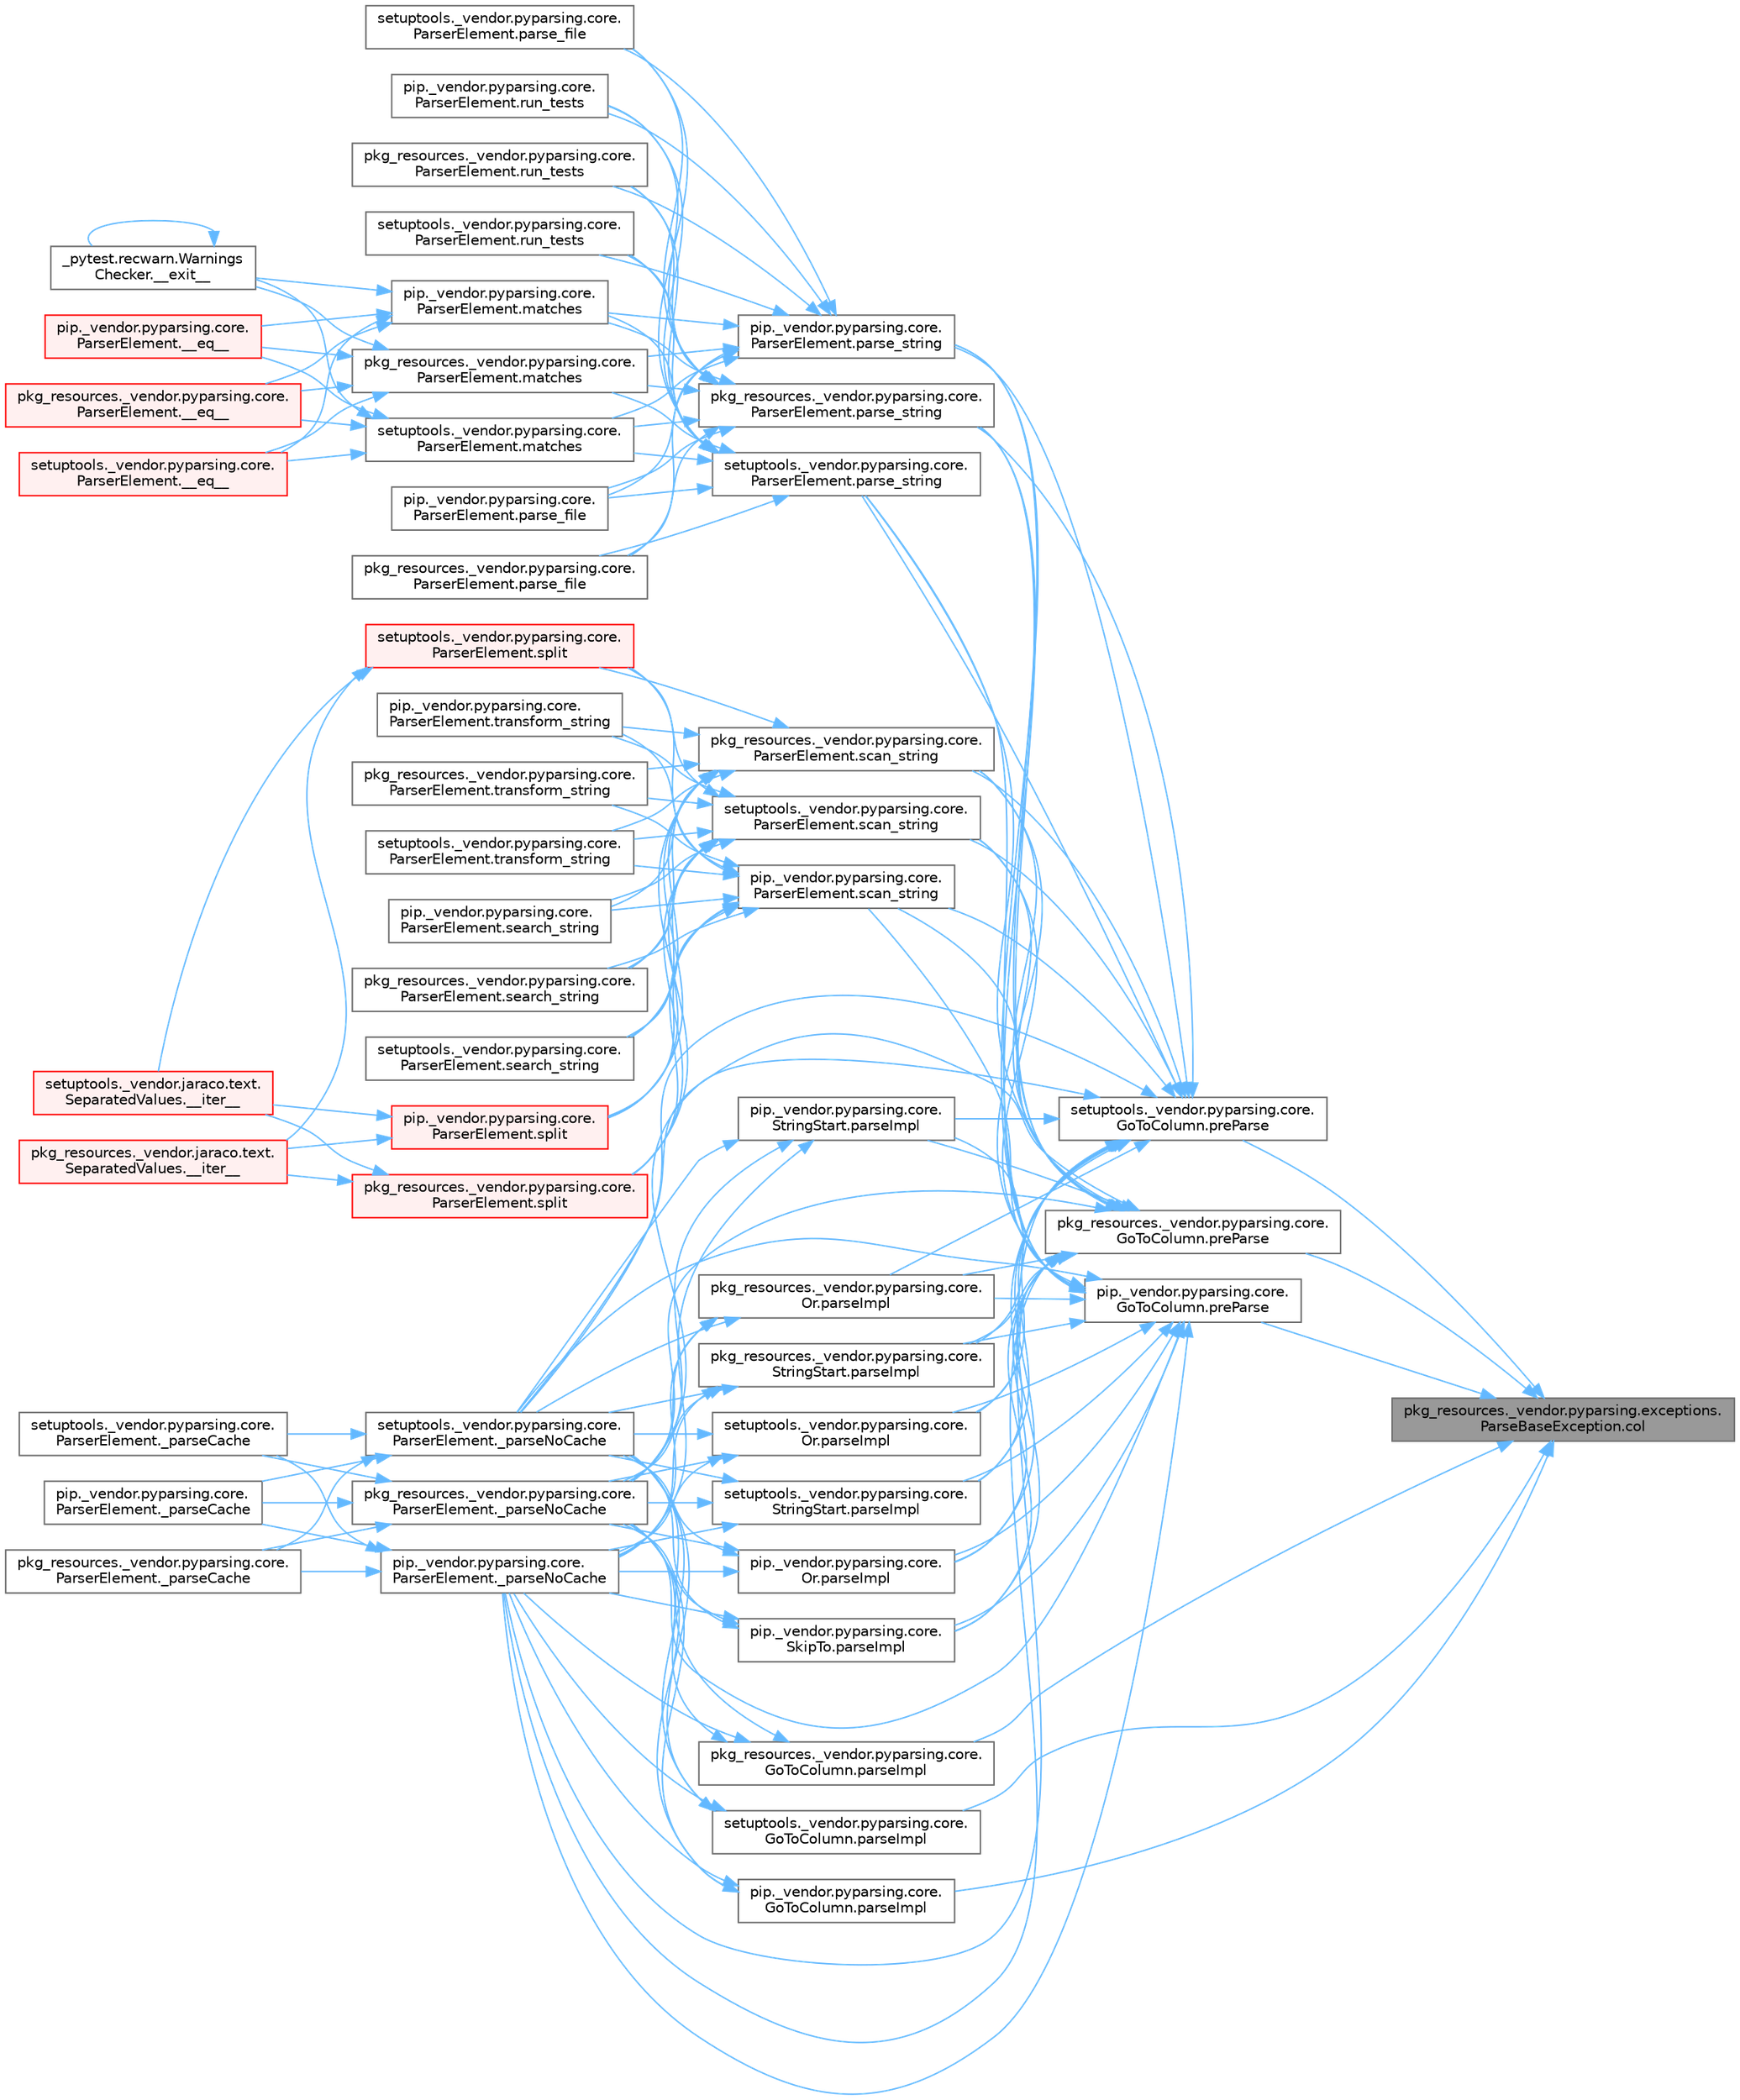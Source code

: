 digraph "pkg_resources._vendor.pyparsing.exceptions.ParseBaseException.col"
{
 // LATEX_PDF_SIZE
  bgcolor="transparent";
  edge [fontname=Helvetica,fontsize=10,labelfontname=Helvetica,labelfontsize=10];
  node [fontname=Helvetica,fontsize=10,shape=box,height=0.2,width=0.4];
  rankdir="RL";
  Node1 [id="Node000001",label="pkg_resources._vendor.pyparsing.exceptions.\lParseBaseException.col",height=0.2,width=0.4,color="gray40", fillcolor="grey60", style="filled", fontcolor="black",tooltip=" "];
  Node1 -> Node2 [id="edge1_Node000001_Node000002",dir="back",color="steelblue1",style="solid",tooltip=" "];
  Node2 [id="Node000002",label="pip._vendor.pyparsing.core.\lGoToColumn.parseImpl",height=0.2,width=0.4,color="grey40", fillcolor="white", style="filled",URL="$classpip_1_1__vendor_1_1pyparsing_1_1core_1_1_go_to_column.html#a15eb6c4082369b2e7339044fe27e4d24",tooltip=" "];
  Node2 -> Node3 [id="edge2_Node000002_Node000003",dir="back",color="steelblue1",style="solid",tooltip=" "];
  Node3 [id="Node000003",label="pip._vendor.pyparsing.core.\lParserElement._parseNoCache",height=0.2,width=0.4,color="grey40", fillcolor="white", style="filled",URL="$classpip_1_1__vendor_1_1pyparsing_1_1core_1_1_parser_element.html#af319bff1f8ae463c29689bc902788e50",tooltip=" "];
  Node3 -> Node4 [id="edge3_Node000003_Node000004",dir="back",color="steelblue1",style="solid",tooltip=" "];
  Node4 [id="Node000004",label="pip._vendor.pyparsing.core.\lParserElement._parseCache",height=0.2,width=0.4,color="grey40", fillcolor="white", style="filled",URL="$classpip_1_1__vendor_1_1pyparsing_1_1core_1_1_parser_element.html#a5614d581e42d84b716b0dcab98157c88",tooltip=" "];
  Node3 -> Node5 [id="edge4_Node000003_Node000005",dir="back",color="steelblue1",style="solid",tooltip=" "];
  Node5 [id="Node000005",label="pkg_resources._vendor.pyparsing.core.\lParserElement._parseCache",height=0.2,width=0.4,color="grey40", fillcolor="white", style="filled",URL="$classpkg__resources_1_1__vendor_1_1pyparsing_1_1core_1_1_parser_element.html#a1a69c7785a92769109263bd940ab37ae",tooltip=" "];
  Node3 -> Node6 [id="edge5_Node000003_Node000006",dir="back",color="steelblue1",style="solid",tooltip=" "];
  Node6 [id="Node000006",label="setuptools._vendor.pyparsing.core.\lParserElement._parseCache",height=0.2,width=0.4,color="grey40", fillcolor="white", style="filled",URL="$classsetuptools_1_1__vendor_1_1pyparsing_1_1core_1_1_parser_element.html#aad2d74190c4edf9d86294fe1907cffba",tooltip=" "];
  Node2 -> Node7 [id="edge6_Node000002_Node000007",dir="back",color="steelblue1",style="solid",tooltip=" "];
  Node7 [id="Node000007",label="pkg_resources._vendor.pyparsing.core.\lParserElement._parseNoCache",height=0.2,width=0.4,color="grey40", fillcolor="white", style="filled",URL="$classpkg__resources_1_1__vendor_1_1pyparsing_1_1core_1_1_parser_element.html#ae74acbecf9daa6eccbb3c02112745915",tooltip=" "];
  Node7 -> Node4 [id="edge7_Node000007_Node000004",dir="back",color="steelblue1",style="solid",tooltip=" "];
  Node7 -> Node5 [id="edge8_Node000007_Node000005",dir="back",color="steelblue1",style="solid",tooltip=" "];
  Node7 -> Node6 [id="edge9_Node000007_Node000006",dir="back",color="steelblue1",style="solid",tooltip=" "];
  Node2 -> Node8 [id="edge10_Node000002_Node000008",dir="back",color="steelblue1",style="solid",tooltip=" "];
  Node8 [id="Node000008",label="setuptools._vendor.pyparsing.core.\lParserElement._parseNoCache",height=0.2,width=0.4,color="grey40", fillcolor="white", style="filled",URL="$classsetuptools_1_1__vendor_1_1pyparsing_1_1core_1_1_parser_element.html#ac87deeca77414208ea7ac3e6f23accc5",tooltip=" "];
  Node8 -> Node4 [id="edge11_Node000008_Node000004",dir="back",color="steelblue1",style="solid",tooltip=" "];
  Node8 -> Node5 [id="edge12_Node000008_Node000005",dir="back",color="steelblue1",style="solid",tooltip=" "];
  Node8 -> Node6 [id="edge13_Node000008_Node000006",dir="back",color="steelblue1",style="solid",tooltip=" "];
  Node1 -> Node9 [id="edge14_Node000001_Node000009",dir="back",color="steelblue1",style="solid",tooltip=" "];
  Node9 [id="Node000009",label="pkg_resources._vendor.pyparsing.core.\lGoToColumn.parseImpl",height=0.2,width=0.4,color="grey40", fillcolor="white", style="filled",URL="$classpkg__resources_1_1__vendor_1_1pyparsing_1_1core_1_1_go_to_column.html#a3c1f5def65412c54be2ab086a5b700d2",tooltip=" "];
  Node9 -> Node3 [id="edge15_Node000009_Node000003",dir="back",color="steelblue1",style="solid",tooltip=" "];
  Node9 -> Node7 [id="edge16_Node000009_Node000007",dir="back",color="steelblue1",style="solid",tooltip=" "];
  Node9 -> Node8 [id="edge17_Node000009_Node000008",dir="back",color="steelblue1",style="solid",tooltip=" "];
  Node1 -> Node10 [id="edge18_Node000001_Node000010",dir="back",color="steelblue1",style="solid",tooltip=" "];
  Node10 [id="Node000010",label="setuptools._vendor.pyparsing.core.\lGoToColumn.parseImpl",height=0.2,width=0.4,color="grey40", fillcolor="white", style="filled",URL="$classsetuptools_1_1__vendor_1_1pyparsing_1_1core_1_1_go_to_column.html#aadb149734e2489255c2079b610ac1fe6",tooltip=" "];
  Node10 -> Node3 [id="edge19_Node000010_Node000003",dir="back",color="steelblue1",style="solid",tooltip=" "];
  Node10 -> Node7 [id="edge20_Node000010_Node000007",dir="back",color="steelblue1",style="solid",tooltip=" "];
  Node10 -> Node8 [id="edge21_Node000010_Node000008",dir="back",color="steelblue1",style="solid",tooltip=" "];
  Node1 -> Node11 [id="edge22_Node000001_Node000011",dir="back",color="steelblue1",style="solid",tooltip=" "];
  Node11 [id="Node000011",label="pip._vendor.pyparsing.core.\lGoToColumn.preParse",height=0.2,width=0.4,color="grey40", fillcolor="white", style="filled",URL="$classpip_1_1__vendor_1_1pyparsing_1_1core_1_1_go_to_column.html#ab95dd9011eaa3a49a7c21a5842ca80f1",tooltip=" "];
  Node11 -> Node3 [id="edge23_Node000011_Node000003",dir="back",color="steelblue1",style="solid",tooltip=" "];
  Node11 -> Node7 [id="edge24_Node000011_Node000007",dir="back",color="steelblue1",style="solid",tooltip=" "];
  Node11 -> Node8 [id="edge25_Node000011_Node000008",dir="back",color="steelblue1",style="solid",tooltip=" "];
  Node11 -> Node12 [id="edge26_Node000011_Node000012",dir="back",color="steelblue1",style="solid",tooltip=" "];
  Node12 [id="Node000012",label="pip._vendor.pyparsing.core.\lParserElement.parse_string",height=0.2,width=0.4,color="grey40", fillcolor="white", style="filled",URL="$classpip_1_1__vendor_1_1pyparsing_1_1core_1_1_parser_element.html#ac17206f98799aeb9149ef0873423fb3d",tooltip=" "];
  Node12 -> Node13 [id="edge27_Node000012_Node000013",dir="back",color="steelblue1",style="solid",tooltip=" "];
  Node13 [id="Node000013",label="pip._vendor.pyparsing.core.\lParserElement.matches",height=0.2,width=0.4,color="grey40", fillcolor="white", style="filled",URL="$classpip_1_1__vendor_1_1pyparsing_1_1core_1_1_parser_element.html#a506dbc15b395eb36dc4f6cbc0fdf143a",tooltip=" "];
  Node13 -> Node14 [id="edge28_Node000013_Node000014",dir="back",color="steelblue1",style="solid",tooltip=" "];
  Node14 [id="Node000014",label="pip._vendor.pyparsing.core.\lParserElement.__eq__",height=0.2,width=0.4,color="red", fillcolor="#FFF0F0", style="filled",URL="$classpip_1_1__vendor_1_1pyparsing_1_1core_1_1_parser_element.html#a56ccd877aaaa23f3bf1adb7bcc0b46ec",tooltip=" "];
  Node13 -> Node23 [id="edge29_Node000013_Node000023",dir="back",color="steelblue1",style="solid",tooltip=" "];
  Node23 [id="Node000023",label="pkg_resources._vendor.pyparsing.core.\lParserElement.__eq__",height=0.2,width=0.4,color="red", fillcolor="#FFF0F0", style="filled",URL="$classpkg__resources_1_1__vendor_1_1pyparsing_1_1core_1_1_parser_element.html#a7a018d9eabb371a3a8cbeff784e873eb",tooltip=" "];
  Node13 -> Node24 [id="edge30_Node000013_Node000024",dir="back",color="steelblue1",style="solid",tooltip=" "];
  Node24 [id="Node000024",label="setuptools._vendor.pyparsing.core.\lParserElement.__eq__",height=0.2,width=0.4,color="red", fillcolor="#FFF0F0", style="filled",URL="$classsetuptools_1_1__vendor_1_1pyparsing_1_1core_1_1_parser_element.html#a2fba49725ed4d403a97bf0955a516d7a",tooltip=" "];
  Node13 -> Node25 [id="edge31_Node000013_Node000025",dir="back",color="steelblue1",style="solid",tooltip=" "];
  Node25 [id="Node000025",label="_pytest.recwarn.Warnings\lChecker.__exit__",height=0.2,width=0.4,color="grey40", fillcolor="white", style="filled",URL="$class__pytest_1_1recwarn_1_1_warnings_checker.html#adbd5f497538ea80f1d35b87e75c055a8",tooltip=" "];
  Node25 -> Node25 [id="edge32_Node000025_Node000025",dir="back",color="steelblue1",style="solid",tooltip=" "];
  Node12 -> Node26 [id="edge33_Node000012_Node000026",dir="back",color="steelblue1",style="solid",tooltip=" "];
  Node26 [id="Node000026",label="pkg_resources._vendor.pyparsing.core.\lParserElement.matches",height=0.2,width=0.4,color="grey40", fillcolor="white", style="filled",URL="$classpkg__resources_1_1__vendor_1_1pyparsing_1_1core_1_1_parser_element.html#a83b843cc10043a223825a7b6ee2bf3ed",tooltip=" "];
  Node26 -> Node14 [id="edge34_Node000026_Node000014",dir="back",color="steelblue1",style="solid",tooltip=" "];
  Node26 -> Node23 [id="edge35_Node000026_Node000023",dir="back",color="steelblue1",style="solid",tooltip=" "];
  Node26 -> Node24 [id="edge36_Node000026_Node000024",dir="back",color="steelblue1",style="solid",tooltip=" "];
  Node26 -> Node25 [id="edge37_Node000026_Node000025",dir="back",color="steelblue1",style="solid",tooltip=" "];
  Node12 -> Node27 [id="edge38_Node000012_Node000027",dir="back",color="steelblue1",style="solid",tooltip=" "];
  Node27 [id="Node000027",label="setuptools._vendor.pyparsing.core.\lParserElement.matches",height=0.2,width=0.4,color="grey40", fillcolor="white", style="filled",URL="$classsetuptools_1_1__vendor_1_1pyparsing_1_1core_1_1_parser_element.html#a340c5dbbc0054029fa245e398f694e14",tooltip=" "];
  Node27 -> Node14 [id="edge39_Node000027_Node000014",dir="back",color="steelblue1",style="solid",tooltip=" "];
  Node27 -> Node23 [id="edge40_Node000027_Node000023",dir="back",color="steelblue1",style="solid",tooltip=" "];
  Node27 -> Node24 [id="edge41_Node000027_Node000024",dir="back",color="steelblue1",style="solid",tooltip=" "];
  Node27 -> Node25 [id="edge42_Node000027_Node000025",dir="back",color="steelblue1",style="solid",tooltip=" "];
  Node12 -> Node28 [id="edge43_Node000012_Node000028",dir="back",color="steelblue1",style="solid",tooltip=" "];
  Node28 [id="Node000028",label="pip._vendor.pyparsing.core.\lParserElement.parse_file",height=0.2,width=0.4,color="grey40", fillcolor="white", style="filled",URL="$classpip_1_1__vendor_1_1pyparsing_1_1core_1_1_parser_element.html#a161e1fa167881e4e3fa9f26155612ed1",tooltip=" "];
  Node12 -> Node29 [id="edge44_Node000012_Node000029",dir="back",color="steelblue1",style="solid",tooltip=" "];
  Node29 [id="Node000029",label="pkg_resources._vendor.pyparsing.core.\lParserElement.parse_file",height=0.2,width=0.4,color="grey40", fillcolor="white", style="filled",URL="$classpkg__resources_1_1__vendor_1_1pyparsing_1_1core_1_1_parser_element.html#a4b7f81ada4824fcac02e6fae60e97154",tooltip=" "];
  Node12 -> Node30 [id="edge45_Node000012_Node000030",dir="back",color="steelblue1",style="solid",tooltip=" "];
  Node30 [id="Node000030",label="setuptools._vendor.pyparsing.core.\lParserElement.parse_file",height=0.2,width=0.4,color="grey40", fillcolor="white", style="filled",URL="$classsetuptools_1_1__vendor_1_1pyparsing_1_1core_1_1_parser_element.html#a8f9b8fccb7fc5a55bc10cb3ab46cf419",tooltip=" "];
  Node12 -> Node31 [id="edge46_Node000012_Node000031",dir="back",color="steelblue1",style="solid",tooltip=" "];
  Node31 [id="Node000031",label="pip._vendor.pyparsing.core.\lParserElement.run_tests",height=0.2,width=0.4,color="grey40", fillcolor="white", style="filled",URL="$classpip_1_1__vendor_1_1pyparsing_1_1core_1_1_parser_element.html#a35107e02c57a82575247354b2ffe5d63",tooltip=" "];
  Node12 -> Node32 [id="edge47_Node000012_Node000032",dir="back",color="steelblue1",style="solid",tooltip=" "];
  Node32 [id="Node000032",label="pkg_resources._vendor.pyparsing.core.\lParserElement.run_tests",height=0.2,width=0.4,color="grey40", fillcolor="white", style="filled",URL="$classpkg__resources_1_1__vendor_1_1pyparsing_1_1core_1_1_parser_element.html#a10e2c2c94b6bedd4a9bac706beb1f8e4",tooltip=" "];
  Node12 -> Node33 [id="edge48_Node000012_Node000033",dir="back",color="steelblue1",style="solid",tooltip=" "];
  Node33 [id="Node000033",label="setuptools._vendor.pyparsing.core.\lParserElement.run_tests",height=0.2,width=0.4,color="grey40", fillcolor="white", style="filled",URL="$classsetuptools_1_1__vendor_1_1pyparsing_1_1core_1_1_parser_element.html#a67d4875fb1c02837aae5bb1e763532ba",tooltip=" "];
  Node11 -> Node34 [id="edge49_Node000011_Node000034",dir="back",color="steelblue1",style="solid",tooltip=" "];
  Node34 [id="Node000034",label="pkg_resources._vendor.pyparsing.core.\lParserElement.parse_string",height=0.2,width=0.4,color="grey40", fillcolor="white", style="filled",URL="$classpkg__resources_1_1__vendor_1_1pyparsing_1_1core_1_1_parser_element.html#a8c3e947b9af4425a1b7f4c8db034a549",tooltip=" "];
  Node34 -> Node13 [id="edge50_Node000034_Node000013",dir="back",color="steelblue1",style="solid",tooltip=" "];
  Node34 -> Node26 [id="edge51_Node000034_Node000026",dir="back",color="steelblue1",style="solid",tooltip=" "];
  Node34 -> Node27 [id="edge52_Node000034_Node000027",dir="back",color="steelblue1",style="solid",tooltip=" "];
  Node34 -> Node28 [id="edge53_Node000034_Node000028",dir="back",color="steelblue1",style="solid",tooltip=" "];
  Node34 -> Node29 [id="edge54_Node000034_Node000029",dir="back",color="steelblue1",style="solid",tooltip=" "];
  Node34 -> Node30 [id="edge55_Node000034_Node000030",dir="back",color="steelblue1",style="solid",tooltip=" "];
  Node34 -> Node31 [id="edge56_Node000034_Node000031",dir="back",color="steelblue1",style="solid",tooltip=" "];
  Node34 -> Node32 [id="edge57_Node000034_Node000032",dir="back",color="steelblue1",style="solid",tooltip=" "];
  Node34 -> Node33 [id="edge58_Node000034_Node000033",dir="back",color="steelblue1",style="solid",tooltip=" "];
  Node11 -> Node35 [id="edge59_Node000011_Node000035",dir="back",color="steelblue1",style="solid",tooltip=" "];
  Node35 [id="Node000035",label="setuptools._vendor.pyparsing.core.\lParserElement.parse_string",height=0.2,width=0.4,color="grey40", fillcolor="white", style="filled",URL="$classsetuptools_1_1__vendor_1_1pyparsing_1_1core_1_1_parser_element.html#a4bceb4c6190dd0bd2ea4c6ef9e8fe6f9",tooltip=" "];
  Node35 -> Node13 [id="edge60_Node000035_Node000013",dir="back",color="steelblue1",style="solid",tooltip=" "];
  Node35 -> Node26 [id="edge61_Node000035_Node000026",dir="back",color="steelblue1",style="solid",tooltip=" "];
  Node35 -> Node27 [id="edge62_Node000035_Node000027",dir="back",color="steelblue1",style="solid",tooltip=" "];
  Node35 -> Node28 [id="edge63_Node000035_Node000028",dir="back",color="steelblue1",style="solid",tooltip=" "];
  Node35 -> Node29 [id="edge64_Node000035_Node000029",dir="back",color="steelblue1",style="solid",tooltip=" "];
  Node35 -> Node30 [id="edge65_Node000035_Node000030",dir="back",color="steelblue1",style="solid",tooltip=" "];
  Node35 -> Node31 [id="edge66_Node000035_Node000031",dir="back",color="steelblue1",style="solid",tooltip=" "];
  Node35 -> Node32 [id="edge67_Node000035_Node000032",dir="back",color="steelblue1",style="solid",tooltip=" "];
  Node35 -> Node33 [id="edge68_Node000035_Node000033",dir="back",color="steelblue1",style="solid",tooltip=" "];
  Node11 -> Node36 [id="edge69_Node000011_Node000036",dir="back",color="steelblue1",style="solid",tooltip=" "];
  Node36 [id="Node000036",label="pip._vendor.pyparsing.core.\lOr.parseImpl",height=0.2,width=0.4,color="grey40", fillcolor="white", style="filled",URL="$classpip_1_1__vendor_1_1pyparsing_1_1core_1_1_or.html#aa87fa541bf2e82791e105dbf64c79958",tooltip=" "];
  Node36 -> Node3 [id="edge70_Node000036_Node000003",dir="back",color="steelblue1",style="solid",tooltip=" "];
  Node36 -> Node7 [id="edge71_Node000036_Node000007",dir="back",color="steelblue1",style="solid",tooltip=" "];
  Node36 -> Node8 [id="edge72_Node000036_Node000008",dir="back",color="steelblue1",style="solid",tooltip=" "];
  Node11 -> Node37 [id="edge73_Node000011_Node000037",dir="back",color="steelblue1",style="solid",tooltip=" "];
  Node37 [id="Node000037",label="pip._vendor.pyparsing.core.\lSkipTo.parseImpl",height=0.2,width=0.4,color="grey40", fillcolor="white", style="filled",URL="$classpip_1_1__vendor_1_1pyparsing_1_1core_1_1_skip_to.html#affdf1659343a347cd9853247ed2cfc37",tooltip=" "];
  Node37 -> Node3 [id="edge74_Node000037_Node000003",dir="back",color="steelblue1",style="solid",tooltip=" "];
  Node37 -> Node7 [id="edge75_Node000037_Node000007",dir="back",color="steelblue1",style="solid",tooltip=" "];
  Node37 -> Node8 [id="edge76_Node000037_Node000008",dir="back",color="steelblue1",style="solid",tooltip=" "];
  Node11 -> Node38 [id="edge77_Node000011_Node000038",dir="back",color="steelblue1",style="solid",tooltip=" "];
  Node38 [id="Node000038",label="pip._vendor.pyparsing.core.\lStringStart.parseImpl",height=0.2,width=0.4,color="grey40", fillcolor="white", style="filled",URL="$classpip_1_1__vendor_1_1pyparsing_1_1core_1_1_string_start.html#ade7d9a10260522396b9756347737ec21",tooltip=" "];
  Node38 -> Node3 [id="edge78_Node000038_Node000003",dir="back",color="steelblue1",style="solid",tooltip=" "];
  Node38 -> Node7 [id="edge79_Node000038_Node000007",dir="back",color="steelblue1",style="solid",tooltip=" "];
  Node38 -> Node8 [id="edge80_Node000038_Node000008",dir="back",color="steelblue1",style="solid",tooltip=" "];
  Node11 -> Node39 [id="edge81_Node000011_Node000039",dir="back",color="steelblue1",style="solid",tooltip=" "];
  Node39 [id="Node000039",label="pkg_resources._vendor.pyparsing.core.\lOr.parseImpl",height=0.2,width=0.4,color="grey40", fillcolor="white", style="filled",URL="$classpkg__resources_1_1__vendor_1_1pyparsing_1_1core_1_1_or.html#ac0f75d008ee21a51ac9335d208258709",tooltip=" "];
  Node39 -> Node3 [id="edge82_Node000039_Node000003",dir="back",color="steelblue1",style="solid",tooltip=" "];
  Node39 -> Node7 [id="edge83_Node000039_Node000007",dir="back",color="steelblue1",style="solid",tooltip=" "];
  Node39 -> Node8 [id="edge84_Node000039_Node000008",dir="back",color="steelblue1",style="solid",tooltip=" "];
  Node11 -> Node40 [id="edge85_Node000011_Node000040",dir="back",color="steelblue1",style="solid",tooltip=" "];
  Node40 [id="Node000040",label="pkg_resources._vendor.pyparsing.core.\lStringStart.parseImpl",height=0.2,width=0.4,color="grey40", fillcolor="white", style="filled",URL="$classpkg__resources_1_1__vendor_1_1pyparsing_1_1core_1_1_string_start.html#a1a21abfeee7fd1a296470cf986211dfb",tooltip=" "];
  Node40 -> Node3 [id="edge86_Node000040_Node000003",dir="back",color="steelblue1",style="solid",tooltip=" "];
  Node40 -> Node7 [id="edge87_Node000040_Node000007",dir="back",color="steelblue1",style="solid",tooltip=" "];
  Node40 -> Node8 [id="edge88_Node000040_Node000008",dir="back",color="steelblue1",style="solid",tooltip=" "];
  Node11 -> Node41 [id="edge89_Node000011_Node000041",dir="back",color="steelblue1",style="solid",tooltip=" "];
  Node41 [id="Node000041",label="setuptools._vendor.pyparsing.core.\lOr.parseImpl",height=0.2,width=0.4,color="grey40", fillcolor="white", style="filled",URL="$classsetuptools_1_1__vendor_1_1pyparsing_1_1core_1_1_or.html#a1048310b5490fae52af640ad0c0e8713",tooltip=" "];
  Node41 -> Node3 [id="edge90_Node000041_Node000003",dir="back",color="steelblue1",style="solid",tooltip=" "];
  Node41 -> Node7 [id="edge91_Node000041_Node000007",dir="back",color="steelblue1",style="solid",tooltip=" "];
  Node41 -> Node8 [id="edge92_Node000041_Node000008",dir="back",color="steelblue1",style="solid",tooltip=" "];
  Node11 -> Node42 [id="edge93_Node000011_Node000042",dir="back",color="steelblue1",style="solid",tooltip=" "];
  Node42 [id="Node000042",label="setuptools._vendor.pyparsing.core.\lStringStart.parseImpl",height=0.2,width=0.4,color="grey40", fillcolor="white", style="filled",URL="$classsetuptools_1_1__vendor_1_1pyparsing_1_1core_1_1_string_start.html#a9da67c63addf96d553d7b5bb1cf85907",tooltip=" "];
  Node42 -> Node3 [id="edge94_Node000042_Node000003",dir="back",color="steelblue1",style="solid",tooltip=" "];
  Node42 -> Node7 [id="edge95_Node000042_Node000007",dir="back",color="steelblue1",style="solid",tooltip=" "];
  Node42 -> Node8 [id="edge96_Node000042_Node000008",dir="back",color="steelblue1",style="solid",tooltip=" "];
  Node11 -> Node43 [id="edge97_Node000011_Node000043",dir="back",color="steelblue1",style="solid",tooltip=" "];
  Node43 [id="Node000043",label="pip._vendor.pyparsing.core.\lParserElement.scan_string",height=0.2,width=0.4,color="grey40", fillcolor="white", style="filled",URL="$classpip_1_1__vendor_1_1pyparsing_1_1core_1_1_parser_element.html#a0a066b31d55597f3b2ac426eab0ef7a8",tooltip=" "];
  Node43 -> Node44 [id="edge98_Node000043_Node000044",dir="back",color="steelblue1",style="solid",tooltip=" "];
  Node44 [id="Node000044",label="pip._vendor.pyparsing.core.\lParserElement.search_string",height=0.2,width=0.4,color="grey40", fillcolor="white", style="filled",URL="$classpip_1_1__vendor_1_1pyparsing_1_1core_1_1_parser_element.html#a5a83c9e97aad458cf36ecb2cbc451703",tooltip=" "];
  Node43 -> Node45 [id="edge99_Node000043_Node000045",dir="back",color="steelblue1",style="solid",tooltip=" "];
  Node45 [id="Node000045",label="pkg_resources._vendor.pyparsing.core.\lParserElement.search_string",height=0.2,width=0.4,color="grey40", fillcolor="white", style="filled",URL="$classpkg__resources_1_1__vendor_1_1pyparsing_1_1core_1_1_parser_element.html#a4b5b9d98014537f14aa58afb241fb421",tooltip=" "];
  Node43 -> Node46 [id="edge100_Node000043_Node000046",dir="back",color="steelblue1",style="solid",tooltip=" "];
  Node46 [id="Node000046",label="setuptools._vendor.pyparsing.core.\lParserElement.search_string",height=0.2,width=0.4,color="grey40", fillcolor="white", style="filled",URL="$classsetuptools_1_1__vendor_1_1pyparsing_1_1core_1_1_parser_element.html#afd39623fe4bffcc694a482c83b93fd06",tooltip=" "];
  Node43 -> Node47 [id="edge101_Node000043_Node000047",dir="back",color="steelblue1",style="solid",tooltip=" "];
  Node47 [id="Node000047",label="pip._vendor.pyparsing.core.\lParserElement.split",height=0.2,width=0.4,color="red", fillcolor="#FFF0F0", style="filled",URL="$classpip_1_1__vendor_1_1pyparsing_1_1core_1_1_parser_element.html#a4d8b15e96c35f49dd311c05519c05b48",tooltip=" "];
  Node47 -> Node48 [id="edge102_Node000047_Node000048",dir="back",color="steelblue1",style="solid",tooltip=" "];
  Node48 [id="Node000048",label="pkg_resources._vendor.jaraco.text.\lSeparatedValues.__iter__",height=0.2,width=0.4,color="red", fillcolor="#FFF0F0", style="filled",URL="$classpkg__resources_1_1__vendor_1_1jaraco_1_1text_1_1_separated_values.html#ae665618e2d60d71ccc38017f931e77c0",tooltip=" "];
  Node47 -> Node51 [id="edge103_Node000047_Node000051",dir="back",color="steelblue1",style="solid",tooltip=" "];
  Node51 [id="Node000051",label="setuptools._vendor.jaraco.text.\lSeparatedValues.__iter__",height=0.2,width=0.4,color="red", fillcolor="#FFF0F0", style="filled",URL="$classsetuptools_1_1__vendor_1_1jaraco_1_1text_1_1_separated_values.html#a386e671741e35885b3566fcdabc8d893",tooltip=" "];
  Node43 -> Node3211 [id="edge104_Node000043_Node003211",dir="back",color="steelblue1",style="solid",tooltip=" "];
  Node3211 [id="Node003211",label="pkg_resources._vendor.pyparsing.core.\lParserElement.split",height=0.2,width=0.4,color="red", fillcolor="#FFF0F0", style="filled",URL="$classpkg__resources_1_1__vendor_1_1pyparsing_1_1core_1_1_parser_element.html#a194801602eaab7fd2483d6a6ef7335b7",tooltip=" "];
  Node3211 -> Node48 [id="edge105_Node003211_Node000048",dir="back",color="steelblue1",style="solid",tooltip=" "];
  Node3211 -> Node51 [id="edge106_Node003211_Node000051",dir="back",color="steelblue1",style="solid",tooltip=" "];
  Node43 -> Node3212 [id="edge107_Node000043_Node003212",dir="back",color="steelblue1",style="solid",tooltip=" "];
  Node3212 [id="Node003212",label="setuptools._vendor.pyparsing.core.\lParserElement.split",height=0.2,width=0.4,color="red", fillcolor="#FFF0F0", style="filled",URL="$classsetuptools_1_1__vendor_1_1pyparsing_1_1core_1_1_parser_element.html#a851b91f91735a7984ff943924b8f5e53",tooltip=" "];
  Node3212 -> Node48 [id="edge108_Node003212_Node000048",dir="back",color="steelblue1",style="solid",tooltip=" "];
  Node3212 -> Node51 [id="edge109_Node003212_Node000051",dir="back",color="steelblue1",style="solid",tooltip=" "];
  Node43 -> Node3213 [id="edge110_Node000043_Node003213",dir="back",color="steelblue1",style="solid",tooltip=" "];
  Node3213 [id="Node003213",label="pip._vendor.pyparsing.core.\lParserElement.transform_string",height=0.2,width=0.4,color="grey40", fillcolor="white", style="filled",URL="$classpip_1_1__vendor_1_1pyparsing_1_1core_1_1_parser_element.html#a566e130123a0445b27338a6e3ec60f19",tooltip=" "];
  Node43 -> Node3214 [id="edge111_Node000043_Node003214",dir="back",color="steelblue1",style="solid",tooltip=" "];
  Node3214 [id="Node003214",label="pkg_resources._vendor.pyparsing.core.\lParserElement.transform_string",height=0.2,width=0.4,color="grey40", fillcolor="white", style="filled",URL="$classpkg__resources_1_1__vendor_1_1pyparsing_1_1core_1_1_parser_element.html#a71a727a6ccd055ebf3c32601140ed804",tooltip=" "];
  Node43 -> Node3215 [id="edge112_Node000043_Node003215",dir="back",color="steelblue1",style="solid",tooltip=" "];
  Node3215 [id="Node003215",label="setuptools._vendor.pyparsing.core.\lParserElement.transform_string",height=0.2,width=0.4,color="grey40", fillcolor="white", style="filled",URL="$classsetuptools_1_1__vendor_1_1pyparsing_1_1core_1_1_parser_element.html#a23d5d123f33508735ec8eefe96840071",tooltip=" "];
  Node11 -> Node3216 [id="edge113_Node000011_Node003216",dir="back",color="steelblue1",style="solid",tooltip=" "];
  Node3216 [id="Node003216",label="pkg_resources._vendor.pyparsing.core.\lParserElement.scan_string",height=0.2,width=0.4,color="grey40", fillcolor="white", style="filled",URL="$classpkg__resources_1_1__vendor_1_1pyparsing_1_1core_1_1_parser_element.html#a72c2c28e4b4d308fb917b19795da3b31",tooltip=" "];
  Node3216 -> Node44 [id="edge114_Node003216_Node000044",dir="back",color="steelblue1",style="solid",tooltip=" "];
  Node3216 -> Node45 [id="edge115_Node003216_Node000045",dir="back",color="steelblue1",style="solid",tooltip=" "];
  Node3216 -> Node46 [id="edge116_Node003216_Node000046",dir="back",color="steelblue1",style="solid",tooltip=" "];
  Node3216 -> Node47 [id="edge117_Node003216_Node000047",dir="back",color="steelblue1",style="solid",tooltip=" "];
  Node3216 -> Node3211 [id="edge118_Node003216_Node003211",dir="back",color="steelblue1",style="solid",tooltip=" "];
  Node3216 -> Node3212 [id="edge119_Node003216_Node003212",dir="back",color="steelblue1",style="solid",tooltip=" "];
  Node3216 -> Node3213 [id="edge120_Node003216_Node003213",dir="back",color="steelblue1",style="solid",tooltip=" "];
  Node3216 -> Node3214 [id="edge121_Node003216_Node003214",dir="back",color="steelblue1",style="solid",tooltip=" "];
  Node3216 -> Node3215 [id="edge122_Node003216_Node003215",dir="back",color="steelblue1",style="solid",tooltip=" "];
  Node11 -> Node3217 [id="edge123_Node000011_Node003217",dir="back",color="steelblue1",style="solid",tooltip=" "];
  Node3217 [id="Node003217",label="setuptools._vendor.pyparsing.core.\lParserElement.scan_string",height=0.2,width=0.4,color="grey40", fillcolor="white", style="filled",URL="$classsetuptools_1_1__vendor_1_1pyparsing_1_1core_1_1_parser_element.html#a1e2aa4fc1e0debef9f876b7e1ccbfb62",tooltip=" "];
  Node3217 -> Node44 [id="edge124_Node003217_Node000044",dir="back",color="steelblue1",style="solid",tooltip=" "];
  Node3217 -> Node45 [id="edge125_Node003217_Node000045",dir="back",color="steelblue1",style="solid",tooltip=" "];
  Node3217 -> Node46 [id="edge126_Node003217_Node000046",dir="back",color="steelblue1",style="solid",tooltip=" "];
  Node3217 -> Node47 [id="edge127_Node003217_Node000047",dir="back",color="steelblue1",style="solid",tooltip=" "];
  Node3217 -> Node3211 [id="edge128_Node003217_Node003211",dir="back",color="steelblue1",style="solid",tooltip=" "];
  Node3217 -> Node3212 [id="edge129_Node003217_Node003212",dir="back",color="steelblue1",style="solid",tooltip=" "];
  Node3217 -> Node3213 [id="edge130_Node003217_Node003213",dir="back",color="steelblue1",style="solid",tooltip=" "];
  Node3217 -> Node3214 [id="edge131_Node003217_Node003214",dir="back",color="steelblue1",style="solid",tooltip=" "];
  Node3217 -> Node3215 [id="edge132_Node003217_Node003215",dir="back",color="steelblue1",style="solid",tooltip=" "];
  Node1 -> Node3218 [id="edge133_Node000001_Node003218",dir="back",color="steelblue1",style="solid",tooltip=" "];
  Node3218 [id="Node003218",label="pkg_resources._vendor.pyparsing.core.\lGoToColumn.preParse",height=0.2,width=0.4,color="grey40", fillcolor="white", style="filled",URL="$classpkg__resources_1_1__vendor_1_1pyparsing_1_1core_1_1_go_to_column.html#a7dda5f45c66a77d8f44482f0e4e60dc8",tooltip=" "];
  Node3218 -> Node3 [id="edge134_Node003218_Node000003",dir="back",color="steelblue1",style="solid",tooltip=" "];
  Node3218 -> Node7 [id="edge135_Node003218_Node000007",dir="back",color="steelblue1",style="solid",tooltip=" "];
  Node3218 -> Node8 [id="edge136_Node003218_Node000008",dir="back",color="steelblue1",style="solid",tooltip=" "];
  Node3218 -> Node12 [id="edge137_Node003218_Node000012",dir="back",color="steelblue1",style="solid",tooltip=" "];
  Node3218 -> Node34 [id="edge138_Node003218_Node000034",dir="back",color="steelblue1",style="solid",tooltip=" "];
  Node3218 -> Node35 [id="edge139_Node003218_Node000035",dir="back",color="steelblue1",style="solid",tooltip=" "];
  Node3218 -> Node36 [id="edge140_Node003218_Node000036",dir="back",color="steelblue1",style="solid",tooltip=" "];
  Node3218 -> Node37 [id="edge141_Node003218_Node000037",dir="back",color="steelblue1",style="solid",tooltip=" "];
  Node3218 -> Node38 [id="edge142_Node003218_Node000038",dir="back",color="steelblue1",style="solid",tooltip=" "];
  Node3218 -> Node39 [id="edge143_Node003218_Node000039",dir="back",color="steelblue1",style="solid",tooltip=" "];
  Node3218 -> Node40 [id="edge144_Node003218_Node000040",dir="back",color="steelblue1",style="solid",tooltip=" "];
  Node3218 -> Node41 [id="edge145_Node003218_Node000041",dir="back",color="steelblue1",style="solid",tooltip=" "];
  Node3218 -> Node42 [id="edge146_Node003218_Node000042",dir="back",color="steelblue1",style="solid",tooltip=" "];
  Node3218 -> Node43 [id="edge147_Node003218_Node000043",dir="back",color="steelblue1",style="solid",tooltip=" "];
  Node3218 -> Node3216 [id="edge148_Node003218_Node003216",dir="back",color="steelblue1",style="solid",tooltip=" "];
  Node3218 -> Node3217 [id="edge149_Node003218_Node003217",dir="back",color="steelblue1",style="solid",tooltip=" "];
  Node1 -> Node3219 [id="edge150_Node000001_Node003219",dir="back",color="steelblue1",style="solid",tooltip=" "];
  Node3219 [id="Node003219",label="setuptools._vendor.pyparsing.core.\lGoToColumn.preParse",height=0.2,width=0.4,color="grey40", fillcolor="white", style="filled",URL="$classsetuptools_1_1__vendor_1_1pyparsing_1_1core_1_1_go_to_column.html#a48014493358128169e063bf01683ab50",tooltip=" "];
  Node3219 -> Node3 [id="edge151_Node003219_Node000003",dir="back",color="steelblue1",style="solid",tooltip=" "];
  Node3219 -> Node7 [id="edge152_Node003219_Node000007",dir="back",color="steelblue1",style="solid",tooltip=" "];
  Node3219 -> Node8 [id="edge153_Node003219_Node000008",dir="back",color="steelblue1",style="solid",tooltip=" "];
  Node3219 -> Node12 [id="edge154_Node003219_Node000012",dir="back",color="steelblue1",style="solid",tooltip=" "];
  Node3219 -> Node34 [id="edge155_Node003219_Node000034",dir="back",color="steelblue1",style="solid",tooltip=" "];
  Node3219 -> Node35 [id="edge156_Node003219_Node000035",dir="back",color="steelblue1",style="solid",tooltip=" "];
  Node3219 -> Node36 [id="edge157_Node003219_Node000036",dir="back",color="steelblue1",style="solid",tooltip=" "];
  Node3219 -> Node37 [id="edge158_Node003219_Node000037",dir="back",color="steelblue1",style="solid",tooltip=" "];
  Node3219 -> Node38 [id="edge159_Node003219_Node000038",dir="back",color="steelblue1",style="solid",tooltip=" "];
  Node3219 -> Node39 [id="edge160_Node003219_Node000039",dir="back",color="steelblue1",style="solid",tooltip=" "];
  Node3219 -> Node40 [id="edge161_Node003219_Node000040",dir="back",color="steelblue1",style="solid",tooltip=" "];
  Node3219 -> Node41 [id="edge162_Node003219_Node000041",dir="back",color="steelblue1",style="solid",tooltip=" "];
  Node3219 -> Node42 [id="edge163_Node003219_Node000042",dir="back",color="steelblue1",style="solid",tooltip=" "];
  Node3219 -> Node43 [id="edge164_Node003219_Node000043",dir="back",color="steelblue1",style="solid",tooltip=" "];
  Node3219 -> Node3216 [id="edge165_Node003219_Node003216",dir="back",color="steelblue1",style="solid",tooltip=" "];
  Node3219 -> Node3217 [id="edge166_Node003219_Node003217",dir="back",color="steelblue1",style="solid",tooltip=" "];
}

